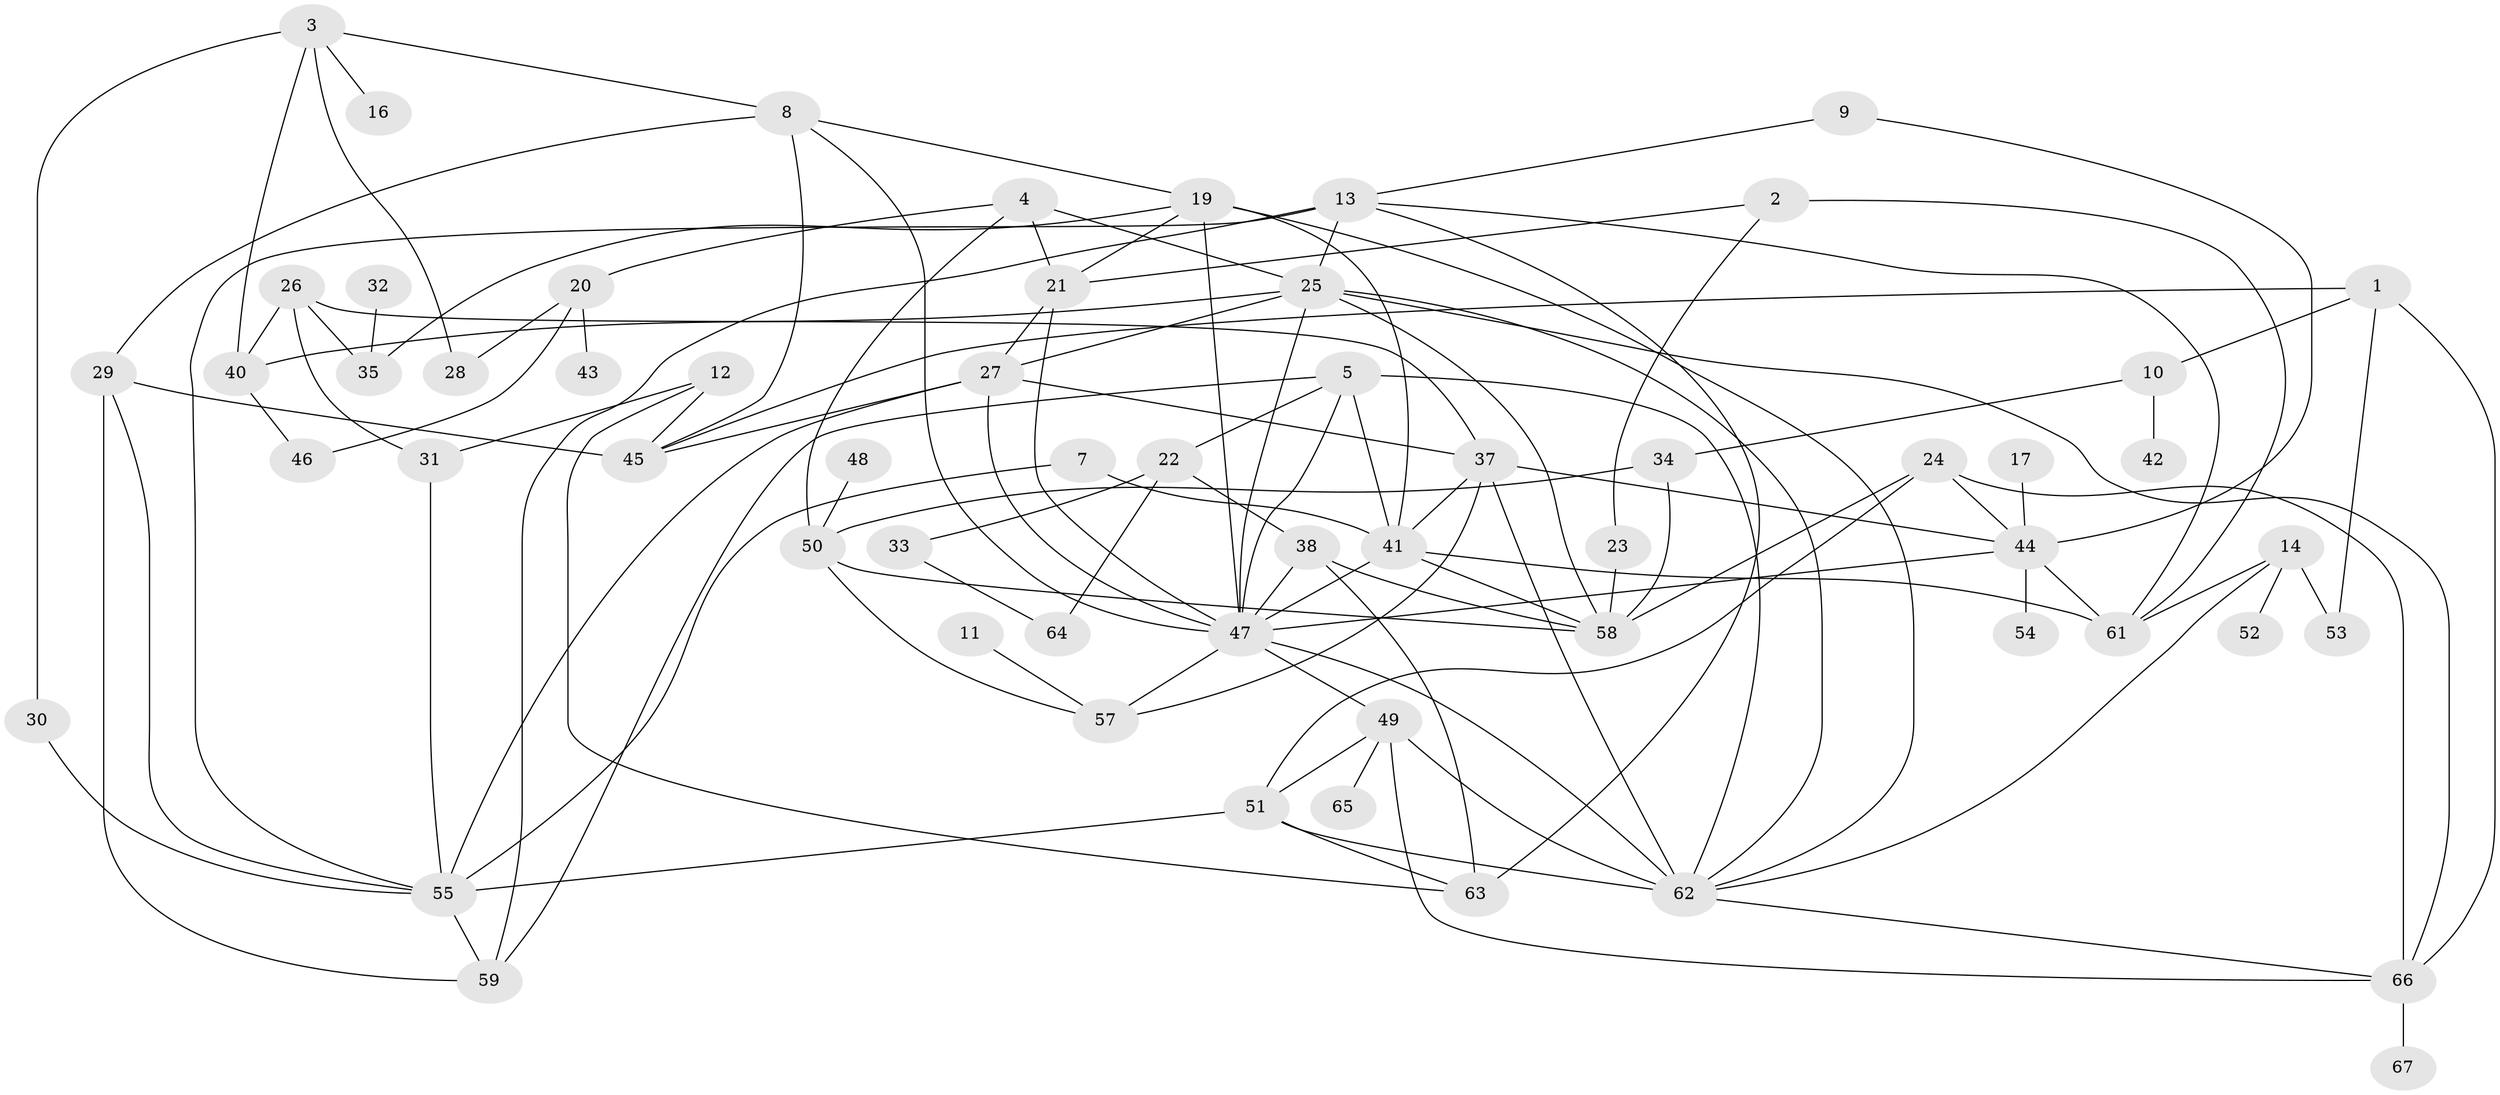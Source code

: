 // original degree distribution, {3: 0.19402985074626866, 6: 0.07462686567164178, 2: 0.27611940298507465, 1: 0.1791044776119403, 8: 0.007462686567164179, 5: 0.08208955223880597, 4: 0.11194029850746269, 0: 0.05223880597014925, 7: 0.022388059701492536}
// Generated by graph-tools (version 1.1) at 2025/00/03/09/25 03:00:46]
// undirected, 60 vertices, 116 edges
graph export_dot {
graph [start="1"]
  node [color=gray90,style=filled];
  1;
  2;
  3;
  4;
  5;
  7;
  8;
  9;
  10;
  11;
  12;
  13;
  14;
  16;
  17;
  19;
  20;
  21;
  22;
  23;
  24;
  25;
  26;
  27;
  28;
  29;
  30;
  31;
  32;
  33;
  34;
  35;
  37;
  38;
  40;
  41;
  42;
  43;
  44;
  45;
  46;
  47;
  48;
  49;
  50;
  51;
  52;
  53;
  54;
  55;
  57;
  58;
  59;
  61;
  62;
  63;
  64;
  65;
  66;
  67;
  1 -- 10 [weight=1.0];
  1 -- 45 [weight=1.0];
  1 -- 53 [weight=1.0];
  1 -- 66 [weight=1.0];
  2 -- 21 [weight=1.0];
  2 -- 23 [weight=1.0];
  2 -- 61 [weight=1.0];
  3 -- 8 [weight=1.0];
  3 -- 16 [weight=1.0];
  3 -- 28 [weight=1.0];
  3 -- 30 [weight=1.0];
  3 -- 40 [weight=1.0];
  4 -- 20 [weight=1.0];
  4 -- 21 [weight=1.0];
  4 -- 25 [weight=1.0];
  4 -- 50 [weight=1.0];
  5 -- 22 [weight=1.0];
  5 -- 41 [weight=1.0];
  5 -- 47 [weight=2.0];
  5 -- 59 [weight=1.0];
  5 -- 62 [weight=1.0];
  7 -- 41 [weight=1.0];
  7 -- 55 [weight=1.0];
  8 -- 19 [weight=1.0];
  8 -- 29 [weight=1.0];
  8 -- 45 [weight=1.0];
  8 -- 47 [weight=1.0];
  9 -- 13 [weight=1.0];
  9 -- 44 [weight=1.0];
  10 -- 34 [weight=1.0];
  10 -- 42 [weight=1.0];
  11 -- 57 [weight=1.0];
  12 -- 31 [weight=1.0];
  12 -- 45 [weight=1.0];
  12 -- 63 [weight=1.0];
  13 -- 25 [weight=1.0];
  13 -- 55 [weight=1.0];
  13 -- 59 [weight=1.0];
  13 -- 61 [weight=1.0];
  13 -- 63 [weight=1.0];
  14 -- 52 [weight=1.0];
  14 -- 53 [weight=1.0];
  14 -- 61 [weight=1.0];
  14 -- 62 [weight=1.0];
  17 -- 44 [weight=1.0];
  19 -- 21 [weight=1.0];
  19 -- 35 [weight=1.0];
  19 -- 41 [weight=1.0];
  19 -- 47 [weight=1.0];
  19 -- 62 [weight=1.0];
  20 -- 28 [weight=1.0];
  20 -- 43 [weight=1.0];
  20 -- 46 [weight=1.0];
  21 -- 27 [weight=1.0];
  21 -- 47 [weight=1.0];
  22 -- 33 [weight=1.0];
  22 -- 38 [weight=1.0];
  22 -- 64 [weight=1.0];
  23 -- 58 [weight=1.0];
  24 -- 44 [weight=1.0];
  24 -- 51 [weight=1.0];
  24 -- 58 [weight=1.0];
  24 -- 66 [weight=1.0];
  25 -- 27 [weight=1.0];
  25 -- 40 [weight=1.0];
  25 -- 47 [weight=1.0];
  25 -- 58 [weight=1.0];
  25 -- 62 [weight=1.0];
  25 -- 66 [weight=1.0];
  26 -- 31 [weight=1.0];
  26 -- 35 [weight=1.0];
  26 -- 37 [weight=1.0];
  26 -- 40 [weight=1.0];
  27 -- 37 [weight=1.0];
  27 -- 45 [weight=1.0];
  27 -- 47 [weight=1.0];
  27 -- 55 [weight=1.0];
  29 -- 45 [weight=1.0];
  29 -- 55 [weight=1.0];
  29 -- 59 [weight=1.0];
  30 -- 55 [weight=1.0];
  31 -- 55 [weight=1.0];
  32 -- 35 [weight=1.0];
  33 -- 64 [weight=1.0];
  34 -- 50 [weight=1.0];
  34 -- 58 [weight=2.0];
  37 -- 41 [weight=1.0];
  37 -- 44 [weight=1.0];
  37 -- 57 [weight=1.0];
  37 -- 62 [weight=1.0];
  38 -- 47 [weight=1.0];
  38 -- 58 [weight=1.0];
  38 -- 63 [weight=1.0];
  40 -- 46 [weight=1.0];
  41 -- 47 [weight=2.0];
  41 -- 58 [weight=1.0];
  41 -- 61 [weight=1.0];
  44 -- 47 [weight=2.0];
  44 -- 54 [weight=1.0];
  44 -- 61 [weight=1.0];
  47 -- 49 [weight=1.0];
  47 -- 57 [weight=1.0];
  47 -- 62 [weight=1.0];
  48 -- 50 [weight=1.0];
  49 -- 51 [weight=1.0];
  49 -- 62 [weight=1.0];
  49 -- 65 [weight=1.0];
  49 -- 66 [weight=1.0];
  50 -- 57 [weight=1.0];
  50 -- 58 [weight=1.0];
  51 -- 55 [weight=1.0];
  51 -- 62 [weight=1.0];
  51 -- 63 [weight=1.0];
  55 -- 59 [weight=1.0];
  62 -- 66 [weight=1.0];
  66 -- 67 [weight=1.0];
}
